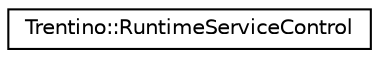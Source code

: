 digraph G
{
  edge [fontname="Helvetica",fontsize="10",labelfontname="Helvetica",labelfontsize="10"];
  node [fontname="Helvetica",fontsize="10",shape=record];
  rankdir="LR";
  Node1 [label="Trentino::RuntimeServiceControl",height=0.2,width=0.4,color="black", fillcolor="white", style="filled",URL="$class_trentino_1_1_runtime_service_control.html",tooltip="Control the state of the TrentinoRuntimeService."];
}
